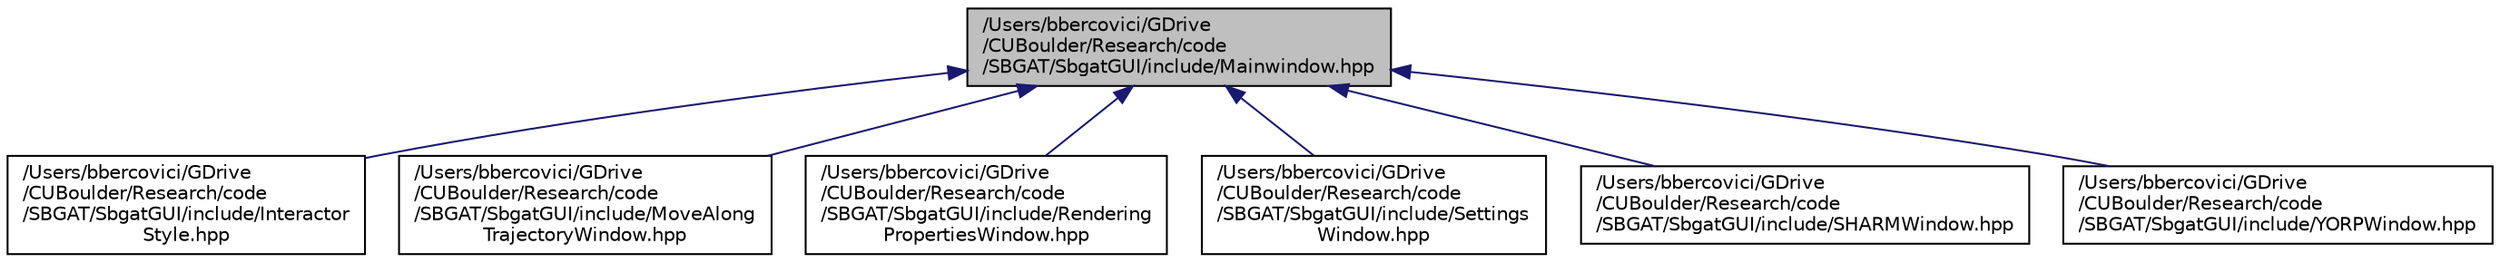 digraph "/Users/bbercovici/GDrive/CUBoulder/Research/code/SBGAT/SbgatGUI/include/Mainwindow.hpp"
{
  edge [fontname="Helvetica",fontsize="10",labelfontname="Helvetica",labelfontsize="10"];
  node [fontname="Helvetica",fontsize="10",shape=record];
  Node25 [label="/Users/bbercovici/GDrive\l/CUBoulder/Research/code\l/SBGAT/SbgatGUI/include/Mainwindow.hpp",height=0.2,width=0.4,color="black", fillcolor="grey75", style="filled", fontcolor="black"];
  Node25 -> Node26 [dir="back",color="midnightblue",fontsize="10",style="solid",fontname="Helvetica"];
  Node26 [label="/Users/bbercovici/GDrive\l/CUBoulder/Research/code\l/SBGAT/SbgatGUI/include/Interactor\lStyle.hpp",height=0.2,width=0.4,color="black", fillcolor="white", style="filled",URL="$_interactor_style_8hpp.html"];
  Node25 -> Node27 [dir="back",color="midnightblue",fontsize="10",style="solid",fontname="Helvetica"];
  Node27 [label="/Users/bbercovici/GDrive\l/CUBoulder/Research/code\l/SBGAT/SbgatGUI/include/MoveAlong\lTrajectoryWindow.hpp",height=0.2,width=0.4,color="black", fillcolor="white", style="filled",URL="$_move_along_trajectory_window_8hpp.html"];
  Node25 -> Node28 [dir="back",color="midnightblue",fontsize="10",style="solid",fontname="Helvetica"];
  Node28 [label="/Users/bbercovici/GDrive\l/CUBoulder/Research/code\l/SBGAT/SbgatGUI/include/Rendering\lPropertiesWindow.hpp",height=0.2,width=0.4,color="black", fillcolor="white", style="filled",URL="$_rendering_properties_window_8hpp.html"];
  Node25 -> Node29 [dir="back",color="midnightblue",fontsize="10",style="solid",fontname="Helvetica"];
  Node29 [label="/Users/bbercovici/GDrive\l/CUBoulder/Research/code\l/SBGAT/SbgatGUI/include/Settings\lWindow.hpp",height=0.2,width=0.4,color="black", fillcolor="white", style="filled",URL="$_settings_window_8hpp.html"];
  Node25 -> Node30 [dir="back",color="midnightblue",fontsize="10",style="solid",fontname="Helvetica"];
  Node30 [label="/Users/bbercovici/GDrive\l/CUBoulder/Research/code\l/SBGAT/SbgatGUI/include/SHARMWindow.hpp",height=0.2,width=0.4,color="black", fillcolor="white", style="filled",URL="$_s_h_a_r_m_window_8hpp.html"];
  Node25 -> Node31 [dir="back",color="midnightblue",fontsize="10",style="solid",fontname="Helvetica"];
  Node31 [label="/Users/bbercovici/GDrive\l/CUBoulder/Research/code\l/SBGAT/SbgatGUI/include/YORPWindow.hpp",height=0.2,width=0.4,color="black", fillcolor="white", style="filled",URL="$_y_o_r_p_window_8hpp.html"];
}
